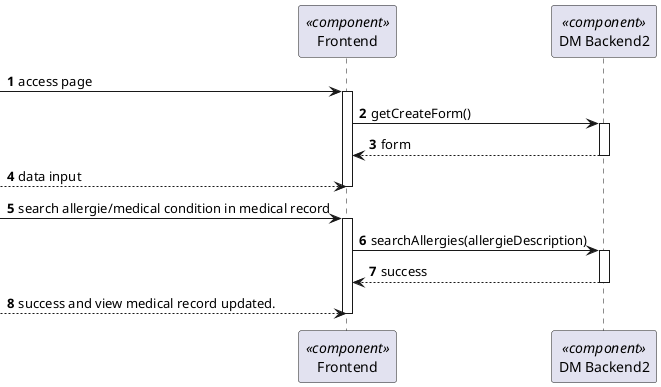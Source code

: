 @startuml 5.1.1
skinparam packageStyle rectangle
skinparam shadowing false

autonumber

participant "Frontend" as FE <<component>>
participant "DM Backend2" as BE <<component>>



 -> FE: access page
activate FE
FE -> BE: getCreateForm()
activate BE
BE --> FE: form
deactivate BE
--> FE : data input
deactivate FE
 -> FE : search allergie/medical condition in medical record
activate FE
FE -> BE : searchAllergies(allergieDescription)
activate BE
BE --> FE: success
deactivate BE
--> FE: success and view medical record updated.
deactivate FE



@enduml